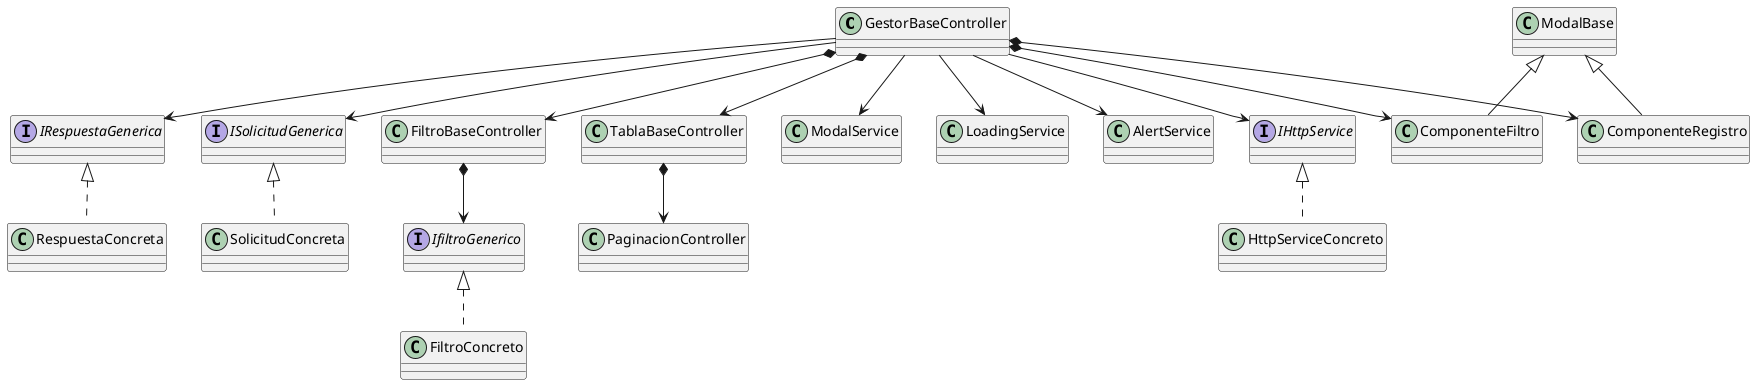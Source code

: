 @startuml
class GestorBaseController 
class FiltroBaseController
class TablaBaseController
interface IfiltroGenerico
FiltroBaseController*-->IfiltroGenerico
GestorBaseController*-->FiltroBaseController
GestorBaseController*-->TablaBaseController
GestorBaseController-->ModalService
GestorBaseController-->LoadingService
GestorBaseController-->AlertService
GestorBaseController-->IHttpService
GestorBaseController-->IRespuestaGenerica
GestorBaseController-->ISolicitudGenerica
GestorBaseController*-->ComponenteFiltro
GestorBaseController*-->ComponenteRegistro
TablaBaseController*-->PaginacionController
class HttpServiceConcreto implements IHttpService
class FiltroConcreto implements IfiltroGenerico 
class PaginacionController 
class ModalService
class LoadingService 
class AlertService 
interface IHttpService 
interface IRespuestaGenerica
interface ISolicitudGenerica
class RespuestaConcreta implements IRespuestaGenerica
class SolicitudConcreta implements ISolicitudGenerica
class ModalBase
class ComponenteFiltro extends ModalBase
class ComponenteRegistro extends ModalBase
@enduml
